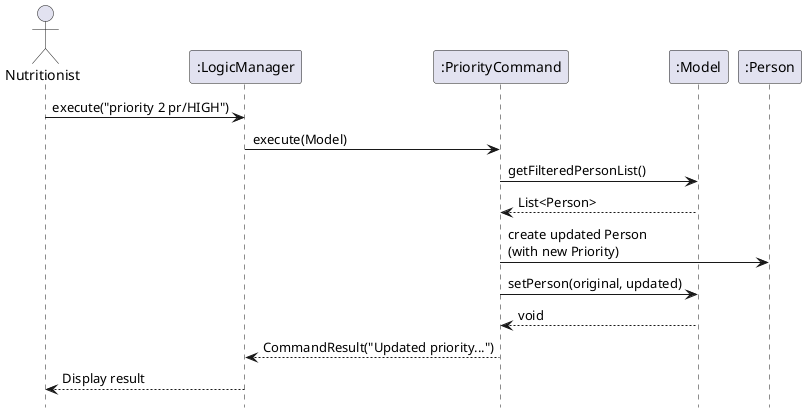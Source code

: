 @startuml
actor Nutritionist
participant ":LogicManager" as Logic
participant ":PriorityCommand" as Command
participant ":Model" as Model
participant ":Person" as Person

Nutritionist -> Logic : execute("priority 2 pr/HIGH")
Logic -> Command : execute(Model)

Command -> Model : getFilteredPersonList()
Model --> Command : List<Person>

Command -> Person : create updated Person\n(with new Priority)
Command -> Model : setPerson(original, updated)
Model --> Command : void

Command --> Logic : CommandResult("Updated priority...")
Logic --> Nutritionist : Display result

hide footbox
@enduml
